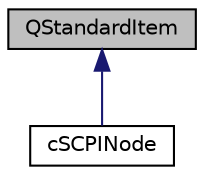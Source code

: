 digraph G
{
  edge [fontname="Helvetica",fontsize="10",labelfontname="Helvetica",labelfontsize="10"];
  node [fontname="Helvetica",fontsize="10",shape=record];
  Node1 [label="QStandardItem",height=0.2,width=0.4,color="black", fillcolor="grey75", style="filled" fontcolor="black"];
  Node1 -> Node2 [dir="back",color="midnightblue",fontsize="10",style="solid",fontname="Helvetica"];
  Node2 [label="cSCPINode",height=0.2,width=0.4,color="black", fillcolor="white", style="filled",URL="$classc_s_c_p_i_node.html",tooltip="base class to provide scpi nodes for objects"];
}
